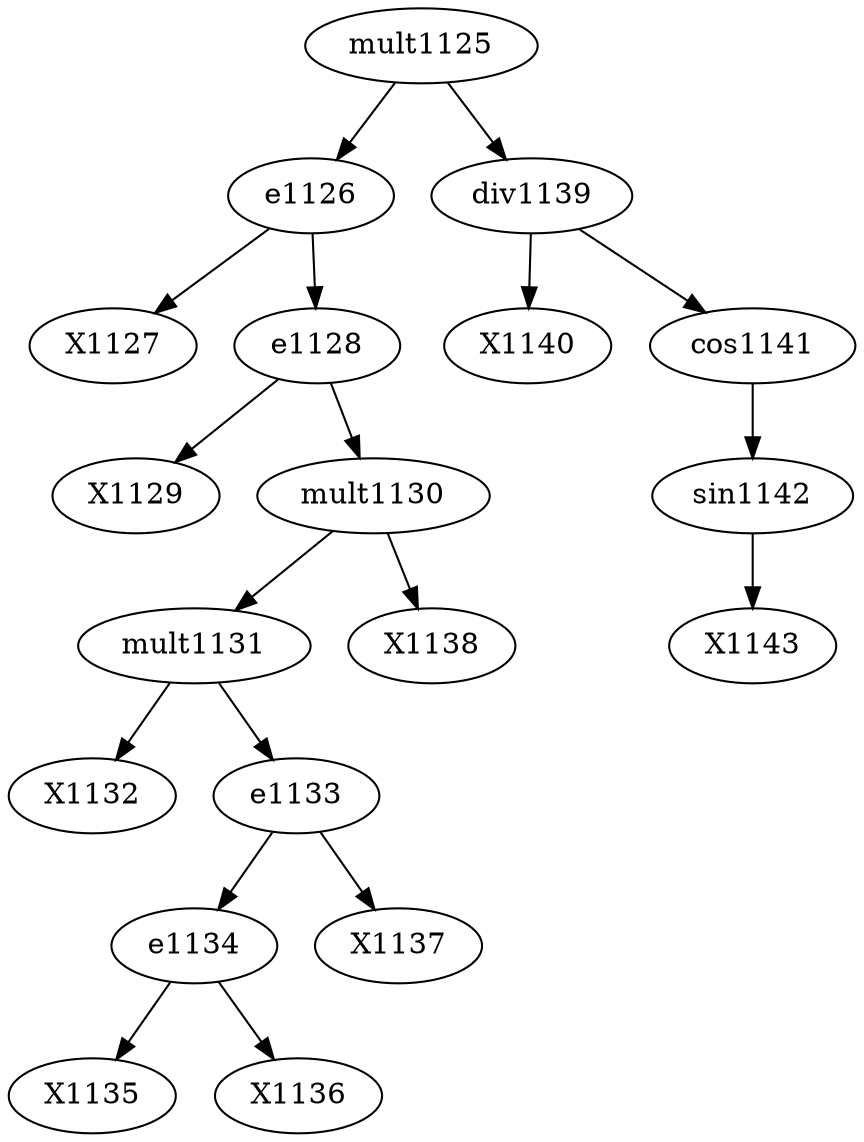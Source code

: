 digraph T {
	e1126 -> X1127
	e1128 -> X1129
	mult1131 -> X1132
	e1134 -> X1135
	e1134 -> X1136
	e1133 -> e1134
	e1133 -> X1137
	mult1131 -> e1133
	mult1130 -> mult1131
	mult1130 -> X1138
	e1128 -> mult1130
	e1126 -> e1128
	mult1125 -> e1126
	div1139 -> X1140
	sin1142 -> X1143
	cos1141 -> sin1142
	div1139 -> cos1141
	mult1125 -> div1139
}
